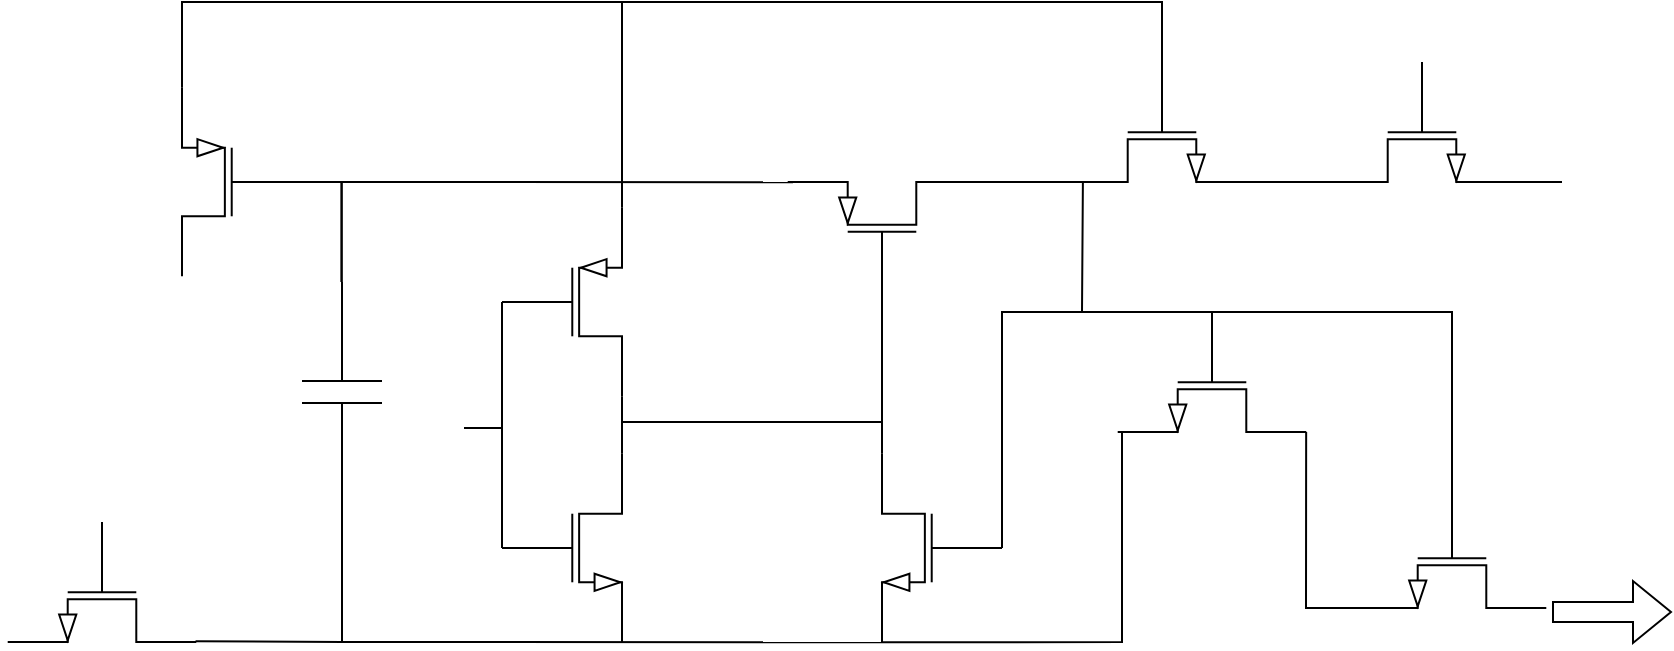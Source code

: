 <mxfile version="24.7.6">
  <diagram name="第 1 页" id="Vq7E_juNB8IA1V92Wd6a">
    <mxGraphModel dx="758" dy="388" grid="1" gridSize="5" guides="1" tooltips="1" connect="1" arrows="1" fold="1" page="1" pageScale="1" pageWidth="3300" pageHeight="4681" math="0" shadow="0">
      <root>
        <mxCell id="0" />
        <mxCell id="1" parent="0" />
        <mxCell id="bP4SKRxJgAOZLgYwFLmc-1" value="" style="verticalLabelPosition=bottom;shadow=0;dashed=0;align=center;html=1;verticalAlign=top;shape=mxgraph.electrical.transistors.nmos;pointerEvents=1;" vertex="1" parent="1">
          <mxGeometry x="380" y="263" width="60" height="100" as="geometry" />
        </mxCell>
        <mxCell id="bP4SKRxJgAOZLgYwFLmc-2" value="" style="verticalLabelPosition=bottom;shadow=0;dashed=0;align=center;html=1;verticalAlign=top;shape=mxgraph.electrical.transistors.pmos;pointerEvents=1;" vertex="1" parent="1">
          <mxGeometry x="380" y="140" width="60" height="100" as="geometry" />
        </mxCell>
        <mxCell id="bP4SKRxJgAOZLgYwFLmc-3" value="" style="verticalLabelPosition=bottom;shadow=0;dashed=0;align=center;html=1;verticalAlign=top;shape=mxgraph.electrical.transistors.nmos;pointerEvents=1;flipH=1;" vertex="1" parent="1">
          <mxGeometry x="570" y="263" width="60" height="100" as="geometry" />
        </mxCell>
        <mxCell id="bP4SKRxJgAOZLgYwFLmc-4" value="" style="verticalLabelPosition=bottom;shadow=0;dashed=0;align=center;html=1;verticalAlign=top;shape=mxgraph.electrical.transistors.pmos;pointerEvents=1;direction=north;" vertex="1" parent="1">
          <mxGeometry x="520" y="130" width="100" height="60" as="geometry" />
        </mxCell>
        <mxCell id="bP4SKRxJgAOZLgYwFLmc-5" value="" style="verticalLabelPosition=bottom;shadow=0;dashed=0;align=center;html=1;verticalAlign=top;shape=mxgraph.electrical.transistors.pmos;pointerEvents=1;direction=west;flipH=0;flipV=1;" vertex="1" parent="1">
          <mxGeometry x="220" y="80" width="60" height="100" as="geometry" />
        </mxCell>
        <mxCell id="bP4SKRxJgAOZLgYwFLmc-6" value="" style="verticalLabelPosition=bottom;shadow=0;dashed=0;align=center;html=1;verticalAlign=top;shape=mxgraph.electrical.transistors.nmos;pointerEvents=1;direction=south;" vertex="1" parent="1">
          <mxGeometry x="130" y="300" width="100" height="60" as="geometry" />
        </mxCell>
        <mxCell id="bP4SKRxJgAOZLgYwFLmc-7" value="" style="verticalLabelPosition=bottom;shadow=0;dashed=0;align=center;html=1;verticalAlign=top;shape=mxgraph.electrical.transistors.nmos;pointerEvents=1;direction=south;flipH=1;" vertex="1" parent="1">
          <mxGeometry x="660" y="70" width="100" height="60" as="geometry" />
        </mxCell>
        <mxCell id="bP4SKRxJgAOZLgYwFLmc-8" value="" style="verticalLabelPosition=bottom;shadow=0;dashed=0;align=center;html=1;verticalAlign=top;shape=mxgraph.electrical.transistors.nmos;pointerEvents=1;direction=south;flipH=1;" vertex="1" parent="1">
          <mxGeometry x="790" y="70" width="100" height="60" as="geometry" />
        </mxCell>
        <mxCell id="bP4SKRxJgAOZLgYwFLmc-9" value="" style="verticalLabelPosition=bottom;shadow=0;dashed=0;align=center;html=1;verticalAlign=top;shape=mxgraph.electrical.transistors.nmos;pointerEvents=1;direction=south;" vertex="1" parent="1">
          <mxGeometry x="805" y="283" width="100" height="60" as="geometry" />
        </mxCell>
        <mxCell id="bP4SKRxJgAOZLgYwFLmc-10" value="" style="verticalLabelPosition=bottom;shadow=0;dashed=0;align=center;html=1;verticalAlign=top;shape=mxgraph.electrical.transistors.nmos;pointerEvents=1;direction=south;" vertex="1" parent="1">
          <mxGeometry x="685" y="195" width="100" height="60" as="geometry" />
        </mxCell>
        <mxCell id="bP4SKRxJgAOZLgYwFLmc-12" value="" style="endArrow=none;html=1;rounded=0;exitX=1;exitY=0;exitDx=0;exitDy=0;exitPerimeter=0;" edge="1" parent="1" source="bP4SKRxJgAOZLgYwFLmc-5">
          <mxGeometry width="50" height="50" relative="1" as="geometry">
            <mxPoint x="230" y="49.997" as="sourcePoint" />
            <mxPoint x="530" y="40" as="targetPoint" />
            <Array as="points">
              <mxPoint x="220" y="40" />
            </Array>
          </mxGeometry>
        </mxCell>
        <mxCell id="bP4SKRxJgAOZLgYwFLmc-14" value="" style="pointerEvents=1;verticalLabelPosition=bottom;shadow=0;dashed=0;align=center;html=1;verticalAlign=top;shape=mxgraph.electrical.capacitors.capacitor_1;direction=south;" vertex="1" parent="1">
          <mxGeometry x="280" y="180" width="40" height="110" as="geometry" />
        </mxCell>
        <mxCell id="bP4SKRxJgAOZLgYwFLmc-15" value="" style="endArrow=none;html=1;rounded=0;entryX=1;entryY=1;entryDx=0;entryDy=0;entryPerimeter=0;exitX=1;exitY=0;exitDx=0;exitDy=0;exitPerimeter=0;" edge="1" parent="1" source="bP4SKRxJgAOZLgYwFLmc-1" target="bP4SKRxJgAOZLgYwFLmc-2">
          <mxGeometry width="50" height="50" relative="1" as="geometry">
            <mxPoint x="390" y="290" as="sourcePoint" />
            <mxPoint x="440" y="240" as="targetPoint" />
          </mxGeometry>
        </mxCell>
        <mxCell id="bP4SKRxJgAOZLgYwFLmc-17" value="" style="endArrow=none;html=1;rounded=0;" edge="1" parent="1">
          <mxGeometry width="50" height="50" relative="1" as="geometry">
            <mxPoint x="710" y="70" as="sourcePoint" />
            <mxPoint x="530" y="40" as="targetPoint" />
            <Array as="points">
              <mxPoint x="710" y="40" />
            </Array>
          </mxGeometry>
        </mxCell>
        <mxCell id="bP4SKRxJgAOZLgYwFLmc-18" value="" style="endArrow=none;html=1;rounded=0;exitX=0.999;exitY=1.715;exitDx=0;exitDy=0;exitPerimeter=0;entryX=0.999;entryY=-0.722;entryDx=0;entryDy=0;entryPerimeter=0;" edge="1" parent="1" source="bP4SKRxJgAOZLgYwFLmc-7" target="bP4SKRxJgAOZLgYwFLmc-8">
          <mxGeometry width="50" height="50" relative="1" as="geometry">
            <mxPoint x="750" y="130" as="sourcePoint" />
            <mxPoint x="780" y="130" as="targetPoint" />
          </mxGeometry>
        </mxCell>
        <mxCell id="bP4SKRxJgAOZLgYwFLmc-19" value="" style="endArrow=none;html=1;rounded=0;exitX=1;exitY=1.723;exitDx=0;exitDy=0;exitPerimeter=0;" edge="1" parent="1" source="bP4SKRxJgAOZLgYwFLmc-8">
          <mxGeometry width="50" height="50" relative="1" as="geometry">
            <mxPoint x="880" y="130" as="sourcePoint" />
            <mxPoint x="910" y="130" as="targetPoint" />
          </mxGeometry>
        </mxCell>
        <mxCell id="bP4SKRxJgAOZLgYwFLmc-20" value="" style="endArrow=none;html=1;rounded=0;exitX=1;exitY=0;exitDx=0;exitDy=0;exitPerimeter=0;" edge="1" parent="1" source="bP4SKRxJgAOZLgYwFLmc-2">
          <mxGeometry width="50" height="50" relative="1" as="geometry">
            <mxPoint x="450" y="160" as="sourcePoint" />
            <mxPoint x="440" y="40" as="targetPoint" />
          </mxGeometry>
        </mxCell>
        <mxCell id="bP4SKRxJgAOZLgYwFLmc-22" value="" style="endArrow=none;html=1;rounded=0;exitX=0.994;exitY=-0.725;exitDx=0;exitDy=0;exitPerimeter=0;entryX=1;entryY=0.5;entryDx=0;entryDy=0;entryPerimeter=0;" edge="1" parent="1" source="bP4SKRxJgAOZLgYwFLmc-6" target="bP4SKRxJgAOZLgYwFLmc-14">
          <mxGeometry width="50" height="50" relative="1" as="geometry">
            <mxPoint x="220" y="360" as="sourcePoint" />
            <mxPoint x="270" y="310" as="targetPoint" />
            <Array as="points">
              <mxPoint x="300" y="360" />
            </Array>
          </mxGeometry>
        </mxCell>
        <mxCell id="bP4SKRxJgAOZLgYwFLmc-23" value="" style="endArrow=none;html=1;rounded=0;entryX=0.998;entryY=-0.666;entryDx=0;entryDy=0;entryPerimeter=0;" edge="1" parent="1" target="bP4SKRxJgAOZLgYwFLmc-4">
          <mxGeometry width="50" height="50" relative="1" as="geometry">
            <mxPoint x="280" y="130" as="sourcePoint" />
            <mxPoint x="500" y="130" as="targetPoint" />
          </mxGeometry>
        </mxCell>
        <mxCell id="bP4SKRxJgAOZLgYwFLmc-24" value="" style="endArrow=none;html=1;rounded=0;exitX=1.001;exitY=1.723;exitDx=0;exitDy=0;exitPerimeter=0;" edge="1" parent="1" source="bP4SKRxJgAOZLgYwFLmc-4">
          <mxGeometry width="50" height="50" relative="1" as="geometry">
            <mxPoint x="620" y="130" as="sourcePoint" />
            <mxPoint x="664" y="130" as="targetPoint" />
          </mxGeometry>
        </mxCell>
        <mxCell id="bP4SKRxJgAOZLgYwFLmc-25" value="" style="endArrow=none;html=1;rounded=0;" edge="1" parent="1">
          <mxGeometry width="50" height="50" relative="1" as="geometry">
            <mxPoint x="299.8" y="180" as="sourcePoint" />
            <mxPoint x="299.8" y="130" as="targetPoint" />
          </mxGeometry>
        </mxCell>
        <mxCell id="bP4SKRxJgAOZLgYwFLmc-26" value="" style="endArrow=none;html=1;rounded=0;exitX=0;exitY=0.5;exitDx=0;exitDy=0;exitPerimeter=0;" edge="1" parent="1" source="bP4SKRxJgAOZLgYwFLmc-1">
          <mxGeometry width="50" height="50" relative="1" as="geometry">
            <mxPoint x="330" y="240" as="sourcePoint" />
            <mxPoint x="380" y="190" as="targetPoint" />
          </mxGeometry>
        </mxCell>
        <mxCell id="bP4SKRxJgAOZLgYwFLmc-27" value="" style="endArrow=none;html=1;rounded=0;" edge="1" parent="1">
          <mxGeometry width="50" height="50" relative="1" as="geometry">
            <mxPoint x="299.8" y="180" as="sourcePoint" />
            <mxPoint x="299.8" y="130" as="targetPoint" />
            <Array as="points">
              <mxPoint x="299.8" y="160" />
            </Array>
          </mxGeometry>
        </mxCell>
        <mxCell id="bP4SKRxJgAOZLgYwFLmc-28" value="" style="endArrow=none;html=1;rounded=0;entryX=1;entryY=1;entryDx=0;entryDy=0;entryPerimeter=0;" edge="1" parent="1" target="bP4SKRxJgAOZLgYwFLmc-3">
          <mxGeometry width="50" height="50" relative="1" as="geometry">
            <mxPoint x="300" y="360" as="sourcePoint" />
            <mxPoint x="350" y="310" as="targetPoint" />
          </mxGeometry>
        </mxCell>
        <mxCell id="bP4SKRxJgAOZLgYwFLmc-29" value="" style="endArrow=none;html=1;rounded=0;" edge="1" parent="1">
          <mxGeometry width="50" height="50" relative="1" as="geometry">
            <mxPoint x="361" y="253" as="sourcePoint" />
            <mxPoint x="380" y="253" as="targetPoint" />
          </mxGeometry>
        </mxCell>
        <mxCell id="bP4SKRxJgAOZLgYwFLmc-31" value="" style="endArrow=none;html=1;rounded=0;exitX=1;exitY=0;exitDx=0;exitDy=0;exitPerimeter=0;" edge="1" parent="1" source="bP4SKRxJgAOZLgYwFLmc-3">
          <mxGeometry width="50" height="50" relative="1" as="geometry">
            <mxPoint x="570" y="255" as="sourcePoint" />
            <mxPoint x="570" y="190" as="targetPoint" />
          </mxGeometry>
        </mxCell>
        <mxCell id="bP4SKRxJgAOZLgYwFLmc-32" value="" style="endArrow=none;html=1;rounded=0;" edge="1" parent="1">
          <mxGeometry width="50" height="50" relative="1" as="geometry">
            <mxPoint x="440" y="250" as="sourcePoint" />
            <mxPoint x="570" y="250" as="targetPoint" />
          </mxGeometry>
        </mxCell>
        <mxCell id="bP4SKRxJgAOZLgYwFLmc-34" value="" style="endArrow=none;html=1;rounded=0;exitX=0;exitY=0.5;exitDx=0;exitDy=0;exitPerimeter=0;entryX=0.995;entryY=-0.143;entryDx=0;entryDy=0;entryPerimeter=0;" edge="1" parent="1" source="bP4SKRxJgAOZLgYwFLmc-10">
          <mxGeometry width="50" height="50" relative="1" as="geometry">
            <mxPoint x="720" y="195" as="sourcePoint" />
            <mxPoint x="670.449" y="129.7" as="targetPoint" />
            <Array as="points">
              <mxPoint x="670" y="195" />
            </Array>
          </mxGeometry>
        </mxCell>
        <mxCell id="bP4SKRxJgAOZLgYwFLmc-35" value="" style="endArrow=none;html=1;rounded=0;entryX=0.999;entryY=-0.733;entryDx=0;entryDy=0;entryPerimeter=0;exitX=1.001;exitY=1.724;exitDx=0;exitDy=0;exitPerimeter=0;" edge="1" parent="1" source="bP4SKRxJgAOZLgYwFLmc-9" target="bP4SKRxJgAOZLgYwFLmc-10">
          <mxGeometry width="50" height="50" relative="1" as="geometry">
            <mxPoint x="770" y="310" as="sourcePoint" />
            <mxPoint x="770" y="255" as="targetPoint" />
            <Array as="points">
              <mxPoint x="782" y="343" />
            </Array>
          </mxGeometry>
        </mxCell>
        <mxCell id="bP4SKRxJgAOZLgYwFLmc-37" value="" style="endArrow=none;html=1;rounded=0;exitX=1;exitY=1;exitDx=0;exitDy=0;exitPerimeter=0;" edge="1" parent="1" source="bP4SKRxJgAOZLgYwFLmc-3">
          <mxGeometry width="50" height="50" relative="1" as="geometry">
            <mxPoint x="690" y="340" as="sourcePoint" />
            <mxPoint x="690" y="255" as="targetPoint" />
            <Array as="points">
              <mxPoint x="690" y="360" />
            </Array>
          </mxGeometry>
        </mxCell>
        <mxCell id="bP4SKRxJgAOZLgYwFLmc-38" value="" style="endArrow=none;html=1;rounded=0;exitX=0;exitY=0.5;exitDx=0;exitDy=0;exitPerimeter=0;" edge="1" parent="1" source="bP4SKRxJgAOZLgYwFLmc-3">
          <mxGeometry width="50" height="50" relative="1" as="geometry">
            <mxPoint x="630" y="315" as="sourcePoint" />
            <mxPoint x="670" y="195" as="targetPoint" />
            <Array as="points">
              <mxPoint x="630" y="195" />
            </Array>
          </mxGeometry>
        </mxCell>
        <mxCell id="bP4SKRxJgAOZLgYwFLmc-39" value="" style="endArrow=none;html=1;rounded=0;exitX=0;exitY=0.5;exitDx=0;exitDy=0;exitPerimeter=0;entryX=0;entryY=0.5;entryDx=0;entryDy=0;entryPerimeter=0;" edge="1" parent="1" source="bP4SKRxJgAOZLgYwFLmc-9" target="bP4SKRxJgAOZLgYwFLmc-10">
          <mxGeometry width="50" height="50" relative="1" as="geometry">
            <mxPoint x="860" y="275" as="sourcePoint" />
            <mxPoint x="910" y="225" as="targetPoint" />
            <Array as="points">
              <mxPoint x="855" y="195" />
            </Array>
          </mxGeometry>
        </mxCell>
        <mxCell id="bP4SKRxJgAOZLgYwFLmc-40" value="" style="shape=flexArrow;endArrow=classic;html=1;rounded=0;" edge="1" parent="1">
          <mxGeometry width="50" height="50" relative="1" as="geometry">
            <mxPoint x="905" y="345" as="sourcePoint" />
            <mxPoint x="965" y="345" as="targetPoint" />
          </mxGeometry>
        </mxCell>
      </root>
    </mxGraphModel>
  </diagram>
</mxfile>
